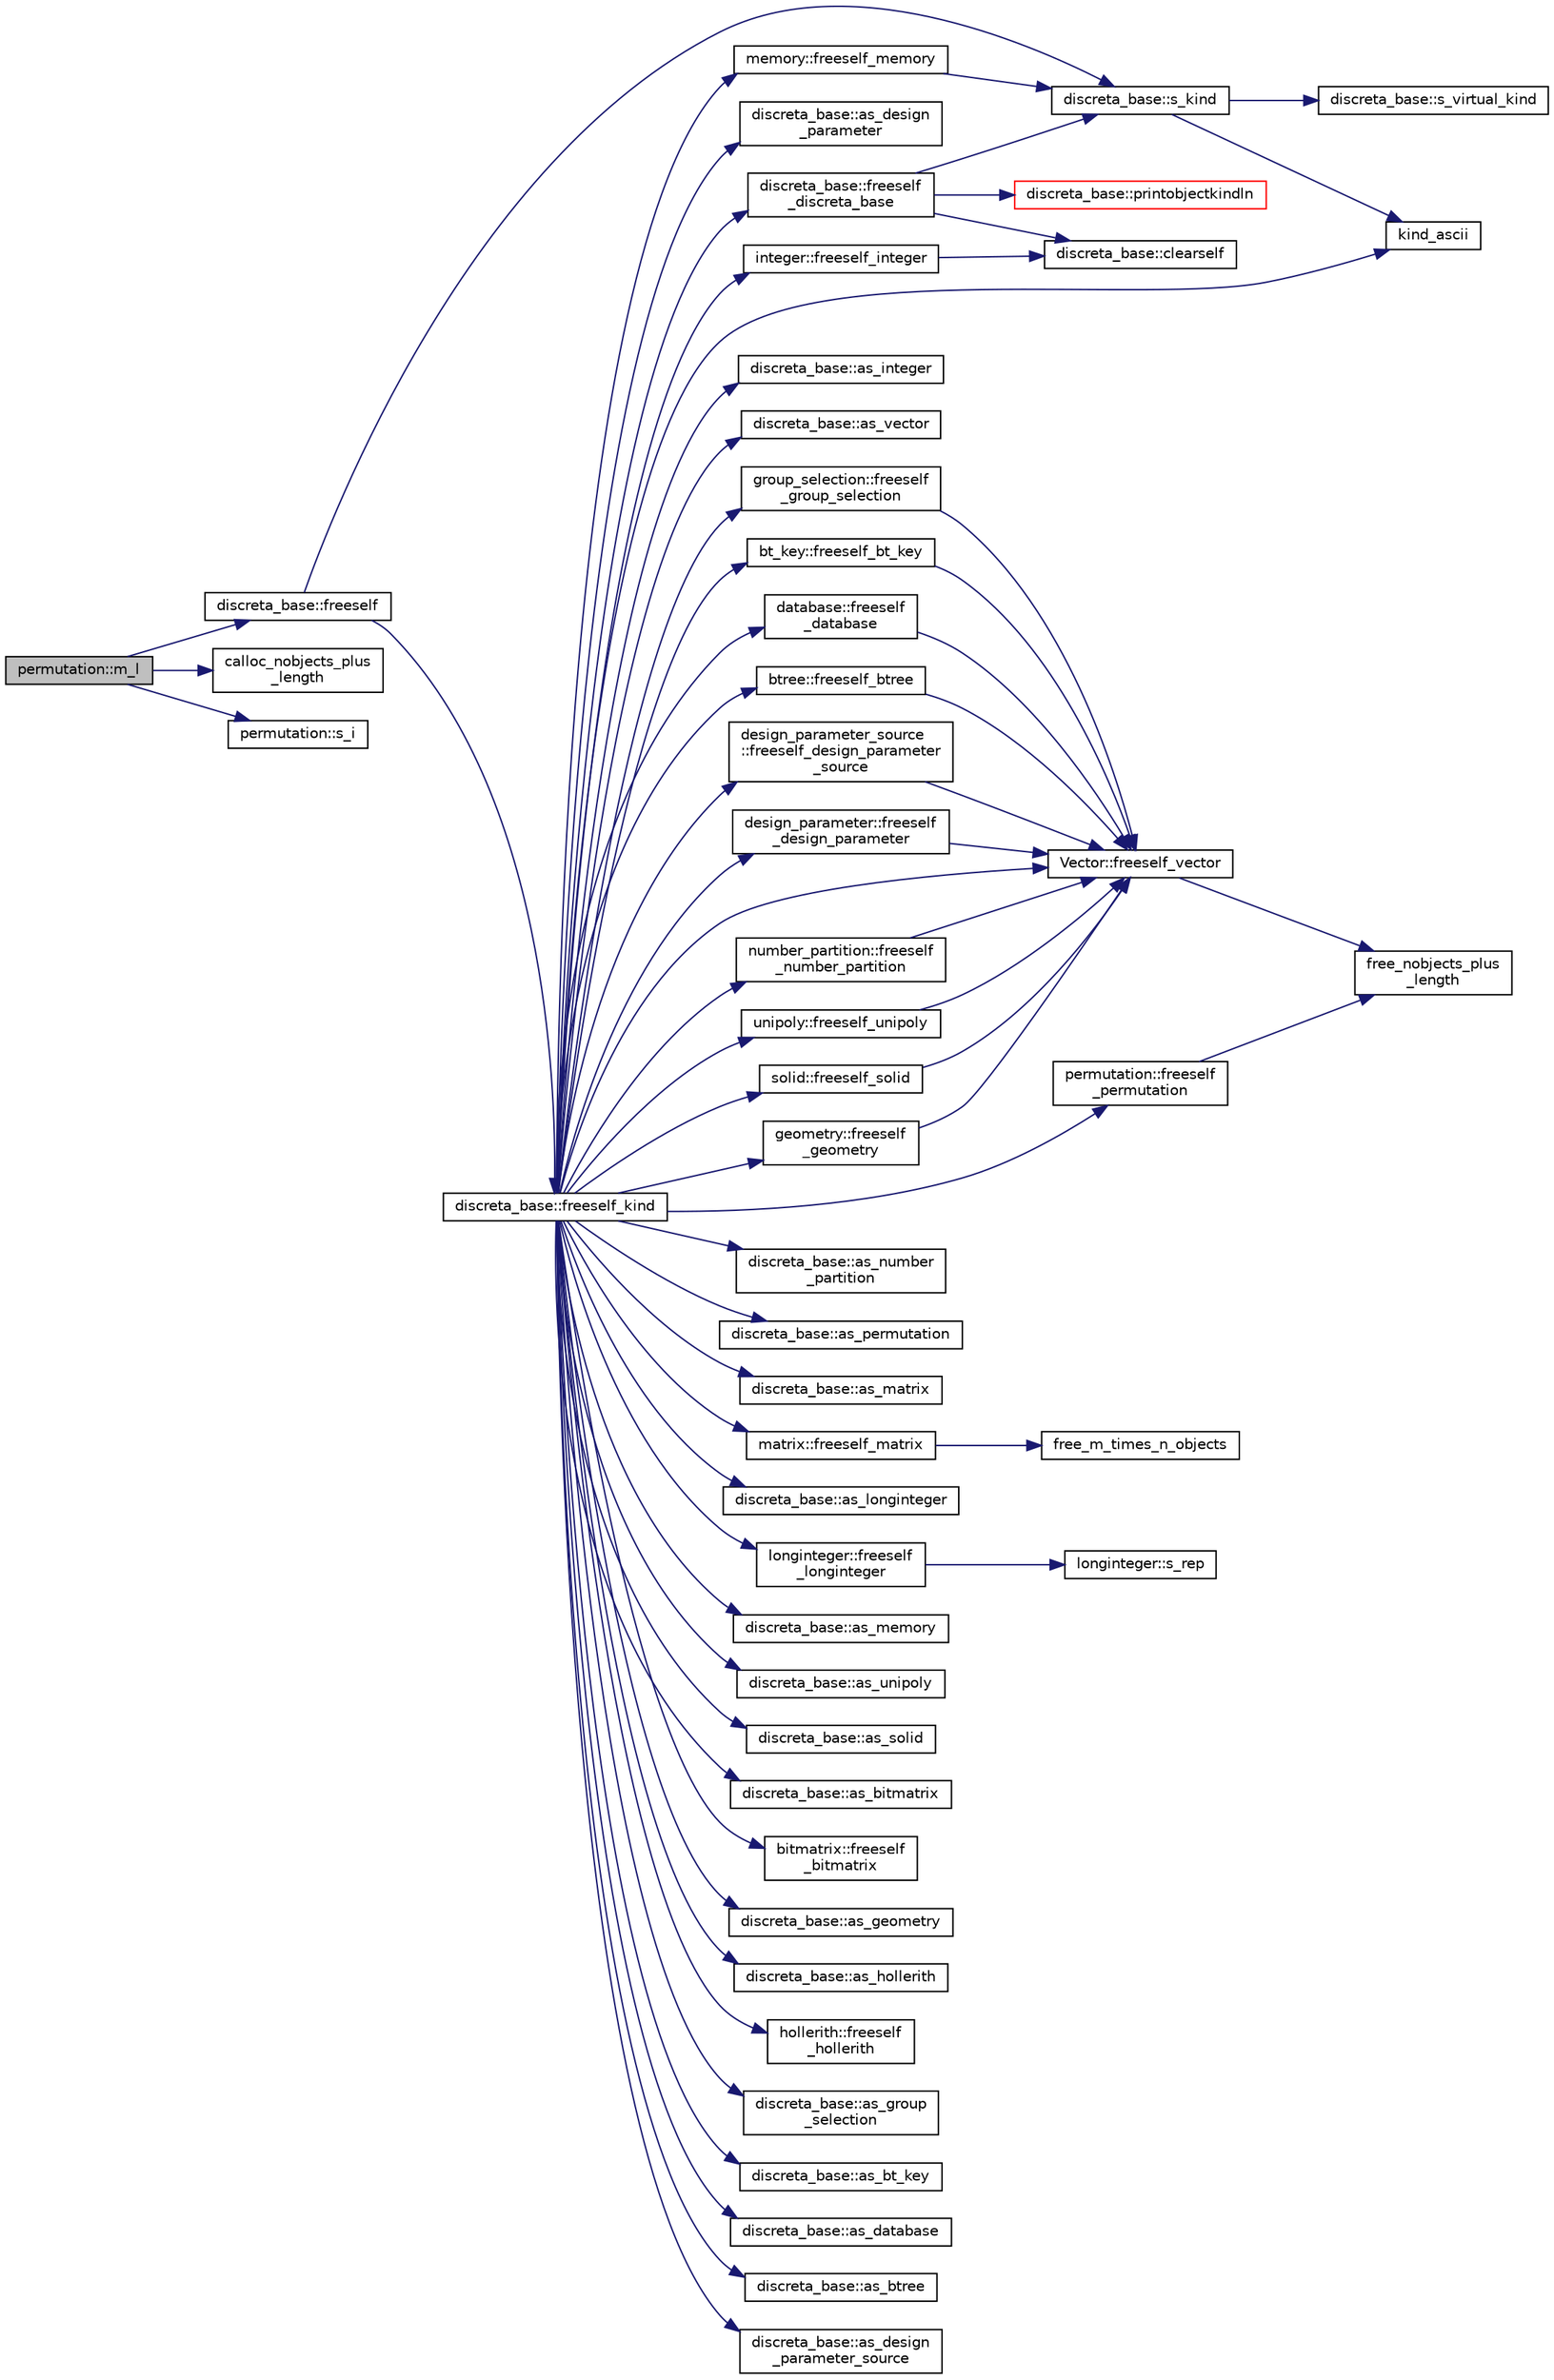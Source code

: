 digraph "permutation::m_l"
{
  edge [fontname="Helvetica",fontsize="10",labelfontname="Helvetica",labelfontsize="10"];
  node [fontname="Helvetica",fontsize="10",shape=record];
  rankdir="LR";
  Node1615 [label="permutation::m_l",height=0.2,width=0.4,color="black", fillcolor="grey75", style="filled", fontcolor="black"];
  Node1615 -> Node1616 [color="midnightblue",fontsize="10",style="solid",fontname="Helvetica"];
  Node1616 [label="discreta_base::freeself",height=0.2,width=0.4,color="black", fillcolor="white", style="filled",URL="$d7/d71/classdiscreta__base.html#a9a3c9501a562293b5667c11b9174d6e5"];
  Node1616 -> Node1617 [color="midnightblue",fontsize="10",style="solid",fontname="Helvetica"];
  Node1617 [label="discreta_base::freeself_kind",height=0.2,width=0.4,color="black", fillcolor="white", style="filled",URL="$d7/d71/classdiscreta__base.html#a63a23ada2165b3838fab719ed458cec8"];
  Node1617 -> Node1618 [color="midnightblue",fontsize="10",style="solid",fontname="Helvetica"];
  Node1618 [label="discreta_base::freeself\l_discreta_base",height=0.2,width=0.4,color="black", fillcolor="white", style="filled",URL="$d7/d71/classdiscreta__base.html#a8b1ec2cee4566034441e066dc2c027db"];
  Node1618 -> Node1619 [color="midnightblue",fontsize="10",style="solid",fontname="Helvetica"];
  Node1619 [label="discreta_base::s_kind",height=0.2,width=0.4,color="black", fillcolor="white", style="filled",URL="$d7/d71/classdiscreta__base.html#a8a830025c74adbbc3362418a7c2ba157"];
  Node1619 -> Node1620 [color="midnightblue",fontsize="10",style="solid",fontname="Helvetica"];
  Node1620 [label="discreta_base::s_virtual_kind",height=0.2,width=0.4,color="black", fillcolor="white", style="filled",URL="$d7/d71/classdiscreta__base.html#a52778a6d6943a468be083d0785d418fb"];
  Node1619 -> Node1621 [color="midnightblue",fontsize="10",style="solid",fontname="Helvetica"];
  Node1621 [label="kind_ascii",height=0.2,width=0.4,color="black", fillcolor="white", style="filled",URL="$d9/d60/discreta_8h.html#ad0ce825a9f29bc6cec27e1b64cfe27bf"];
  Node1618 -> Node1622 [color="midnightblue",fontsize="10",style="solid",fontname="Helvetica"];
  Node1622 [label="discreta_base::printobjectkindln",height=0.2,width=0.4,color="red", fillcolor="white", style="filled",URL="$d7/d71/classdiscreta__base.html#a677ccc8f392ebedde05e453f8cf59559"];
  Node1618 -> Node1624 [color="midnightblue",fontsize="10",style="solid",fontname="Helvetica"];
  Node1624 [label="discreta_base::clearself",height=0.2,width=0.4,color="black", fillcolor="white", style="filled",URL="$d7/d71/classdiscreta__base.html#acc3985eac311491ab6ea3e409cffd3c4"];
  Node1617 -> Node1625 [color="midnightblue",fontsize="10",style="solid",fontname="Helvetica"];
  Node1625 [label="discreta_base::as_integer",height=0.2,width=0.4,color="black", fillcolor="white", style="filled",URL="$d7/d71/classdiscreta__base.html#a00d7691eaf874fd283d942692fe8dd26"];
  Node1617 -> Node1626 [color="midnightblue",fontsize="10",style="solid",fontname="Helvetica"];
  Node1626 [label="integer::freeself_integer",height=0.2,width=0.4,color="black", fillcolor="white", style="filled",URL="$d0/de5/classinteger.html#a02eb557612c9db1820dd75a77151edc0"];
  Node1626 -> Node1624 [color="midnightblue",fontsize="10",style="solid",fontname="Helvetica"];
  Node1617 -> Node1627 [color="midnightblue",fontsize="10",style="solid",fontname="Helvetica"];
  Node1627 [label="discreta_base::as_vector",height=0.2,width=0.4,color="black", fillcolor="white", style="filled",URL="$d7/d71/classdiscreta__base.html#a7bdd6cae39c380b128ee9e17e42cf020"];
  Node1617 -> Node1628 [color="midnightblue",fontsize="10",style="solid",fontname="Helvetica"];
  Node1628 [label="Vector::freeself_vector",height=0.2,width=0.4,color="black", fillcolor="white", style="filled",URL="$d5/db2/class_vector.html#ad55c58937ca8fb342247a2c0fb572d20"];
  Node1628 -> Node1629 [color="midnightblue",fontsize="10",style="solid",fontname="Helvetica"];
  Node1629 [label="free_nobjects_plus\l_length",height=0.2,width=0.4,color="black", fillcolor="white", style="filled",URL="$d9/d60/discreta_8h.html#a9fe9986097b58d1ade2867be95632efb"];
  Node1617 -> Node1630 [color="midnightblue",fontsize="10",style="solid",fontname="Helvetica"];
  Node1630 [label="discreta_base::as_number\l_partition",height=0.2,width=0.4,color="black", fillcolor="white", style="filled",URL="$d7/d71/classdiscreta__base.html#a307aa09de0e925d46697707968ffab00"];
  Node1617 -> Node1631 [color="midnightblue",fontsize="10",style="solid",fontname="Helvetica"];
  Node1631 [label="number_partition::freeself\l_number_partition",height=0.2,width=0.4,color="black", fillcolor="white", style="filled",URL="$df/d50/classnumber__partition.html#aa74111c1c8cd218b654e7b7c1ca42eb5"];
  Node1631 -> Node1628 [color="midnightblue",fontsize="10",style="solid",fontname="Helvetica"];
  Node1617 -> Node1632 [color="midnightblue",fontsize="10",style="solid",fontname="Helvetica"];
  Node1632 [label="discreta_base::as_permutation",height=0.2,width=0.4,color="black", fillcolor="white", style="filled",URL="$d7/d71/classdiscreta__base.html#aa4e72f36a82984239b12ae831e131098"];
  Node1617 -> Node1633 [color="midnightblue",fontsize="10",style="solid",fontname="Helvetica"];
  Node1633 [label="permutation::freeself\l_permutation",height=0.2,width=0.4,color="black", fillcolor="white", style="filled",URL="$d0/d08/classpermutation.html#a1f86343fa765d71c976d79e5ce372c12"];
  Node1633 -> Node1629 [color="midnightblue",fontsize="10",style="solid",fontname="Helvetica"];
  Node1617 -> Node1634 [color="midnightblue",fontsize="10",style="solid",fontname="Helvetica"];
  Node1634 [label="discreta_base::as_matrix",height=0.2,width=0.4,color="black", fillcolor="white", style="filled",URL="$d7/d71/classdiscreta__base.html#ae4d7f56d917a4707b838fbffde6467ff"];
  Node1617 -> Node1635 [color="midnightblue",fontsize="10",style="solid",fontname="Helvetica"];
  Node1635 [label="matrix::freeself_matrix",height=0.2,width=0.4,color="black", fillcolor="white", style="filled",URL="$d1/d8d/classmatrix.html#ab47d61820499f35c15bf82fb6a3b9bd1"];
  Node1635 -> Node1636 [color="midnightblue",fontsize="10",style="solid",fontname="Helvetica"];
  Node1636 [label="free_m_times_n_objects",height=0.2,width=0.4,color="black", fillcolor="white", style="filled",URL="$d9/d60/discreta_8h.html#a5a672671f49ca4a2855b0a601f612aef"];
  Node1617 -> Node1637 [color="midnightblue",fontsize="10",style="solid",fontname="Helvetica"];
  Node1637 [label="discreta_base::as_longinteger",height=0.2,width=0.4,color="black", fillcolor="white", style="filled",URL="$d7/d71/classdiscreta__base.html#a20a094639eb711b10c8694c51937f7cd"];
  Node1617 -> Node1638 [color="midnightblue",fontsize="10",style="solid",fontname="Helvetica"];
  Node1638 [label="longinteger::freeself\l_longinteger",height=0.2,width=0.4,color="black", fillcolor="white", style="filled",URL="$d3/d71/classlonginteger.html#a82006f4b7c6bf897de0387497e16c219"];
  Node1638 -> Node1639 [color="midnightblue",fontsize="10",style="solid",fontname="Helvetica"];
  Node1639 [label="longinteger::s_rep",height=0.2,width=0.4,color="black", fillcolor="white", style="filled",URL="$d3/d71/classlonginteger.html#ad1ec809a79c42ffe63d6c9e6dd46bff5"];
  Node1617 -> Node1640 [color="midnightblue",fontsize="10",style="solid",fontname="Helvetica"];
  Node1640 [label="discreta_base::as_memory",height=0.2,width=0.4,color="black", fillcolor="white", style="filled",URL="$d7/d71/classdiscreta__base.html#ad94b2d7dce0cd4fa22db57f6e79c4bd2"];
  Node1617 -> Node1641 [color="midnightblue",fontsize="10",style="solid",fontname="Helvetica"];
  Node1641 [label="memory::freeself_memory",height=0.2,width=0.4,color="black", fillcolor="white", style="filled",URL="$d8/d99/classmemory.html#a19366f9105d79a0e818cc19255d7ef4f"];
  Node1641 -> Node1619 [color="midnightblue",fontsize="10",style="solid",fontname="Helvetica"];
  Node1617 -> Node1642 [color="midnightblue",fontsize="10",style="solid",fontname="Helvetica"];
  Node1642 [label="discreta_base::as_unipoly",height=0.2,width=0.4,color="black", fillcolor="white", style="filled",URL="$d7/d71/classdiscreta__base.html#ad50d8027f039fe5c2478cddb243adc9d"];
  Node1617 -> Node1643 [color="midnightblue",fontsize="10",style="solid",fontname="Helvetica"];
  Node1643 [label="unipoly::freeself_unipoly",height=0.2,width=0.4,color="black", fillcolor="white", style="filled",URL="$d1/d89/classunipoly.html#aad315db6c6adb555a0c63877aab7d27e"];
  Node1643 -> Node1628 [color="midnightblue",fontsize="10",style="solid",fontname="Helvetica"];
  Node1617 -> Node1644 [color="midnightblue",fontsize="10",style="solid",fontname="Helvetica"];
  Node1644 [label="discreta_base::as_solid",height=0.2,width=0.4,color="black", fillcolor="white", style="filled",URL="$d7/d71/classdiscreta__base.html#a1fc5f2b85ec97ab0a69dd64903c970a5"];
  Node1617 -> Node1645 [color="midnightblue",fontsize="10",style="solid",fontname="Helvetica"];
  Node1645 [label="solid::freeself_solid",height=0.2,width=0.4,color="black", fillcolor="white", style="filled",URL="$d8/def/classsolid.html#a84c2f0abd7b24b1cf2ccefa9c99567fe"];
  Node1645 -> Node1628 [color="midnightblue",fontsize="10",style="solid",fontname="Helvetica"];
  Node1617 -> Node1646 [color="midnightblue",fontsize="10",style="solid",fontname="Helvetica"];
  Node1646 [label="discreta_base::as_bitmatrix",height=0.2,width=0.4,color="black", fillcolor="white", style="filled",URL="$d7/d71/classdiscreta__base.html#a071ad54ea8ef6c9d1d15f532e5a76df6"];
  Node1617 -> Node1647 [color="midnightblue",fontsize="10",style="solid",fontname="Helvetica"];
  Node1647 [label="bitmatrix::freeself\l_bitmatrix",height=0.2,width=0.4,color="black", fillcolor="white", style="filled",URL="$de/dc8/classbitmatrix.html#a4b84eed56a244df63819eae6b7ba1eff"];
  Node1617 -> Node1648 [color="midnightblue",fontsize="10",style="solid",fontname="Helvetica"];
  Node1648 [label="discreta_base::as_geometry",height=0.2,width=0.4,color="black", fillcolor="white", style="filled",URL="$d7/d71/classdiscreta__base.html#a38fc7b4cdd830703e9d87354b79bc5c8"];
  Node1617 -> Node1649 [color="midnightblue",fontsize="10",style="solid",fontname="Helvetica"];
  Node1649 [label="geometry::freeself\l_geometry",height=0.2,width=0.4,color="black", fillcolor="white", style="filled",URL="$da/d44/classgeometry.html#a504b1b52d24b4ae00d9fd0b7838b57e6"];
  Node1649 -> Node1628 [color="midnightblue",fontsize="10",style="solid",fontname="Helvetica"];
  Node1617 -> Node1650 [color="midnightblue",fontsize="10",style="solid",fontname="Helvetica"];
  Node1650 [label="discreta_base::as_hollerith",height=0.2,width=0.4,color="black", fillcolor="white", style="filled",URL="$d7/d71/classdiscreta__base.html#a3e66f82711f314710107e2f29e589690"];
  Node1617 -> Node1651 [color="midnightblue",fontsize="10",style="solid",fontname="Helvetica"];
  Node1651 [label="hollerith::freeself\l_hollerith",height=0.2,width=0.4,color="black", fillcolor="white", style="filled",URL="$d8/d99/classhollerith.html#a240d1b30780c9e09323d0b3ad5e2d1f7"];
  Node1617 -> Node1652 [color="midnightblue",fontsize="10",style="solid",fontname="Helvetica"];
  Node1652 [label="discreta_base::as_group\l_selection",height=0.2,width=0.4,color="black", fillcolor="white", style="filled",URL="$d7/d71/classdiscreta__base.html#aae1bac4883c567718bef9fb610abbdc8"];
  Node1617 -> Node1653 [color="midnightblue",fontsize="10",style="solid",fontname="Helvetica"];
  Node1653 [label="group_selection::freeself\l_group_selection",height=0.2,width=0.4,color="black", fillcolor="white", style="filled",URL="$d6/db0/classgroup__selection.html#a778b1a466858bf7f90516eeba1795798"];
  Node1653 -> Node1628 [color="midnightblue",fontsize="10",style="solid",fontname="Helvetica"];
  Node1617 -> Node1654 [color="midnightblue",fontsize="10",style="solid",fontname="Helvetica"];
  Node1654 [label="discreta_base::as_bt_key",height=0.2,width=0.4,color="black", fillcolor="white", style="filled",URL="$d7/d71/classdiscreta__base.html#a2734c6e08dca17cf6588bd5064ec1b9f"];
  Node1617 -> Node1655 [color="midnightblue",fontsize="10",style="solid",fontname="Helvetica"];
  Node1655 [label="bt_key::freeself_bt_key",height=0.2,width=0.4,color="black", fillcolor="white", style="filled",URL="$d1/de5/classbt__key.html#aad1f5a9b943d3ae072f1d09a9bb126c6"];
  Node1655 -> Node1628 [color="midnightblue",fontsize="10",style="solid",fontname="Helvetica"];
  Node1617 -> Node1656 [color="midnightblue",fontsize="10",style="solid",fontname="Helvetica"];
  Node1656 [label="discreta_base::as_database",height=0.2,width=0.4,color="black", fillcolor="white", style="filled",URL="$d7/d71/classdiscreta__base.html#ab055d39d58210a2b03ba3d33703b09a9"];
  Node1617 -> Node1657 [color="midnightblue",fontsize="10",style="solid",fontname="Helvetica"];
  Node1657 [label="database::freeself\l_database",height=0.2,width=0.4,color="black", fillcolor="white", style="filled",URL="$db/d72/classdatabase.html#a4dc263211f9b364e4fa733c8cf53e066"];
  Node1657 -> Node1628 [color="midnightblue",fontsize="10",style="solid",fontname="Helvetica"];
  Node1617 -> Node1658 [color="midnightblue",fontsize="10",style="solid",fontname="Helvetica"];
  Node1658 [label="discreta_base::as_btree",height=0.2,width=0.4,color="black", fillcolor="white", style="filled",URL="$d7/d71/classdiscreta__base.html#a78e76674cef2ec113c17989c11288778"];
  Node1617 -> Node1659 [color="midnightblue",fontsize="10",style="solid",fontname="Helvetica"];
  Node1659 [label="btree::freeself_btree",height=0.2,width=0.4,color="black", fillcolor="white", style="filled",URL="$dd/db0/classbtree.html#af866a69c5f887781efdcd491d71f2c28"];
  Node1659 -> Node1628 [color="midnightblue",fontsize="10",style="solid",fontname="Helvetica"];
  Node1617 -> Node1660 [color="midnightblue",fontsize="10",style="solid",fontname="Helvetica"];
  Node1660 [label="discreta_base::as_design\l_parameter_source",height=0.2,width=0.4,color="black", fillcolor="white", style="filled",URL="$d7/d71/classdiscreta__base.html#a59cbf837c6582ded5bc586265d13d81a"];
  Node1617 -> Node1661 [color="midnightblue",fontsize="10",style="solid",fontname="Helvetica"];
  Node1661 [label="design_parameter_source\l::freeself_design_parameter\l_source",height=0.2,width=0.4,color="black", fillcolor="white", style="filled",URL="$df/d4b/classdesign__parameter__source.html#a61e751fbde5330ede70525d4953bbc79"];
  Node1661 -> Node1628 [color="midnightblue",fontsize="10",style="solid",fontname="Helvetica"];
  Node1617 -> Node1662 [color="midnightblue",fontsize="10",style="solid",fontname="Helvetica"];
  Node1662 [label="discreta_base::as_design\l_parameter",height=0.2,width=0.4,color="black", fillcolor="white", style="filled",URL="$d7/d71/classdiscreta__base.html#aab24ff38ea1c5471ab3de42e014d0f2a"];
  Node1617 -> Node1663 [color="midnightblue",fontsize="10",style="solid",fontname="Helvetica"];
  Node1663 [label="design_parameter::freeself\l_design_parameter",height=0.2,width=0.4,color="black", fillcolor="white", style="filled",URL="$da/d94/classdesign__parameter.html#a0e7274960527530080b673a9d9e53fed"];
  Node1663 -> Node1628 [color="midnightblue",fontsize="10",style="solid",fontname="Helvetica"];
  Node1617 -> Node1621 [color="midnightblue",fontsize="10",style="solid",fontname="Helvetica"];
  Node1616 -> Node1619 [color="midnightblue",fontsize="10",style="solid",fontname="Helvetica"];
  Node1615 -> Node1664 [color="midnightblue",fontsize="10",style="solid",fontname="Helvetica"];
  Node1664 [label="calloc_nobjects_plus\l_length",height=0.2,width=0.4,color="black", fillcolor="white", style="filled",URL="$d9/d60/discreta_8h.html#a71599d54c8c17dfa065a363f5cdd0aa4"];
  Node1615 -> Node1665 [color="midnightblue",fontsize="10",style="solid",fontname="Helvetica"];
  Node1665 [label="permutation::s_i",height=0.2,width=0.4,color="black", fillcolor="white", style="filled",URL="$d0/d08/classpermutation.html#ab8c74af5111dbf8808da04214b918873"];
}

